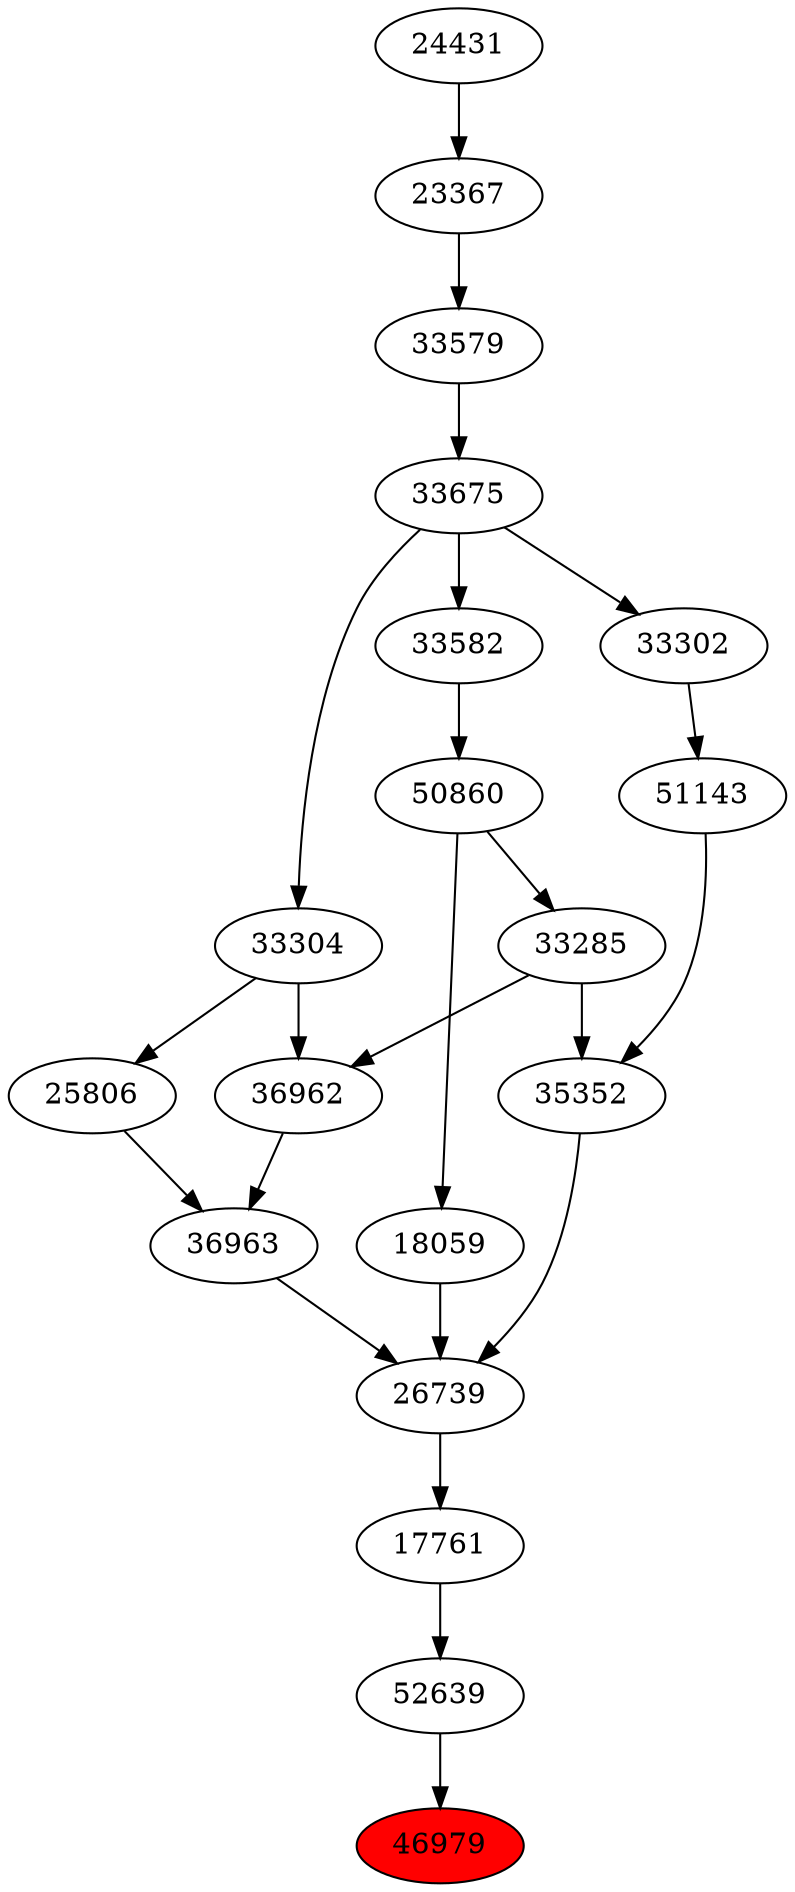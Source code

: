 strict digraph{ 
46979 [label="46979" fillcolor=red style=filled]
52639 -> 46979
52639 [label="52639"]
17761 -> 52639
17761 [label="17761"]
26739 -> 17761
26739 [label="26739"]
18059 -> 26739
36963 -> 26739
35352 -> 26739
18059 [label="18059"]
50860 -> 18059
36963 [label="36963"]
36962 -> 36963
25806 -> 36963
35352 [label="35352"]
33285 -> 35352
51143 -> 35352
50860 [label="50860"]
33582 -> 50860
36962 [label="36962"]
33285 -> 36962
33304 -> 36962
25806 [label="25806"]
33304 -> 25806
33285 [label="33285"]
50860 -> 33285
51143 [label="51143"]
33302 -> 51143
33582 [label="33582"]
33675 -> 33582
33304 [label="33304"]
33675 -> 33304
33302 [label="33302"]
33675 -> 33302
33675 [label="33675"]
33579 -> 33675
33579 [label="33579"]
23367 -> 33579
23367 [label="23367"]
24431 -> 23367
24431 [label="24431"]
}